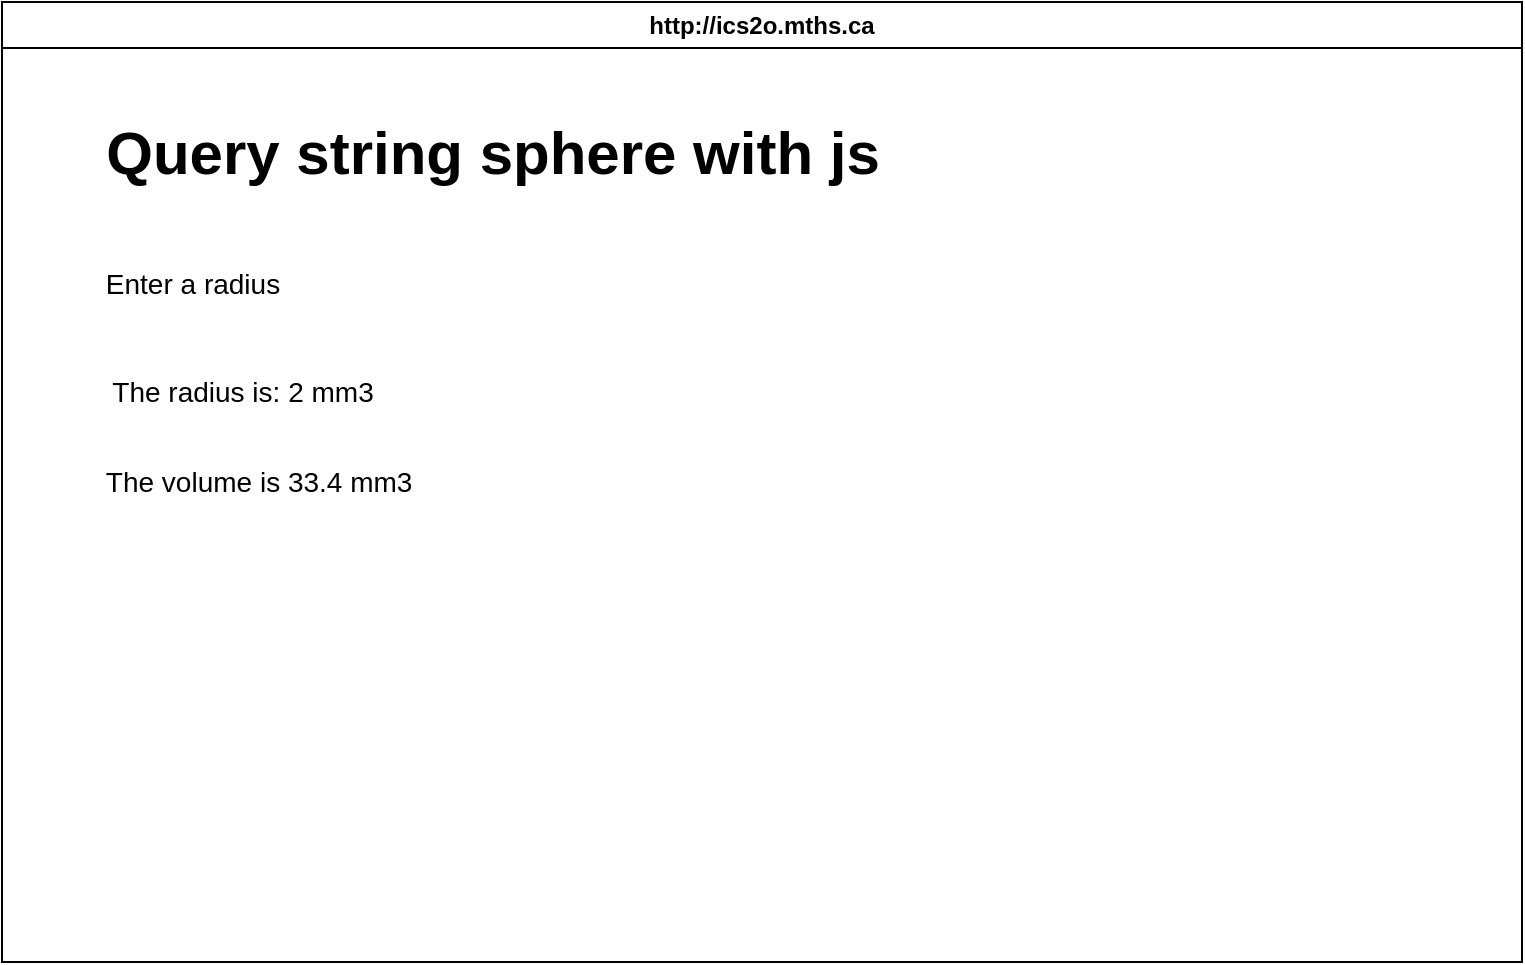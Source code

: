 <mxfile>
    <diagram id="HIP3nbAZw_EuaXWnEj3U" name="Page-1">
        <mxGraphModel dx="1086" dy="692" grid="1" gridSize="10" guides="1" tooltips="1" connect="1" arrows="1" fold="1" page="1" pageScale="1" pageWidth="850" pageHeight="1100" math="0" shadow="0">
            <root>
                <mxCell id="0"/>
                <mxCell id="1" parent="0"/>
                <mxCell id="7" value="http://ics2o.mths.ca" style="swimlane;whiteSpace=wrap;html=1;" parent="1" vertex="1">
                    <mxGeometry x="40" y="40" width="760" height="480" as="geometry"/>
                </mxCell>
                <mxCell id="8" value="&lt;font style=&quot;font-size: 30px;&quot;&gt;&lt;b&gt;Query string sphere with js&lt;/b&gt;&lt;/font&gt;" style="text;html=1;align=center;verticalAlign=middle;resizable=0;points=[];autosize=1;strokeColor=none;fillColor=none;" vertex="1" parent="7">
                    <mxGeometry x="40" y="50" width="410" height="50" as="geometry"/>
                </mxCell>
                <mxCell id="9" value="&lt;font style=&quot;font-size: 14px;&quot;&gt;Enter a radius&lt;/font&gt;" style="text;html=1;align=center;verticalAlign=middle;resizable=0;points=[];autosize=1;strokeColor=none;fillColor=none;fontSize=30;" vertex="1" parent="7">
                    <mxGeometry x="40" y="110" width="110" height="50" as="geometry"/>
                </mxCell>
                <mxCell id="10" value="The radius is: 2 mm3" style="text;html=1;align=center;verticalAlign=middle;resizable=0;points=[];autosize=1;strokeColor=none;fillColor=none;fontSize=14;" vertex="1" parent="7">
                    <mxGeometry x="40" y="180" width="160" height="30" as="geometry"/>
                </mxCell>
                <mxCell id="11" value="The volume is 33.4 mm3&amp;nbsp;" style="text;html=1;align=center;verticalAlign=middle;resizable=0;points=[];autosize=1;strokeColor=none;fillColor=none;fontSize=14;" vertex="1" parent="7">
                    <mxGeometry x="40" y="225" width="180" height="30" as="geometry"/>
                </mxCell>
            </root>
        </mxGraphModel>
    </diagram>
</mxfile>